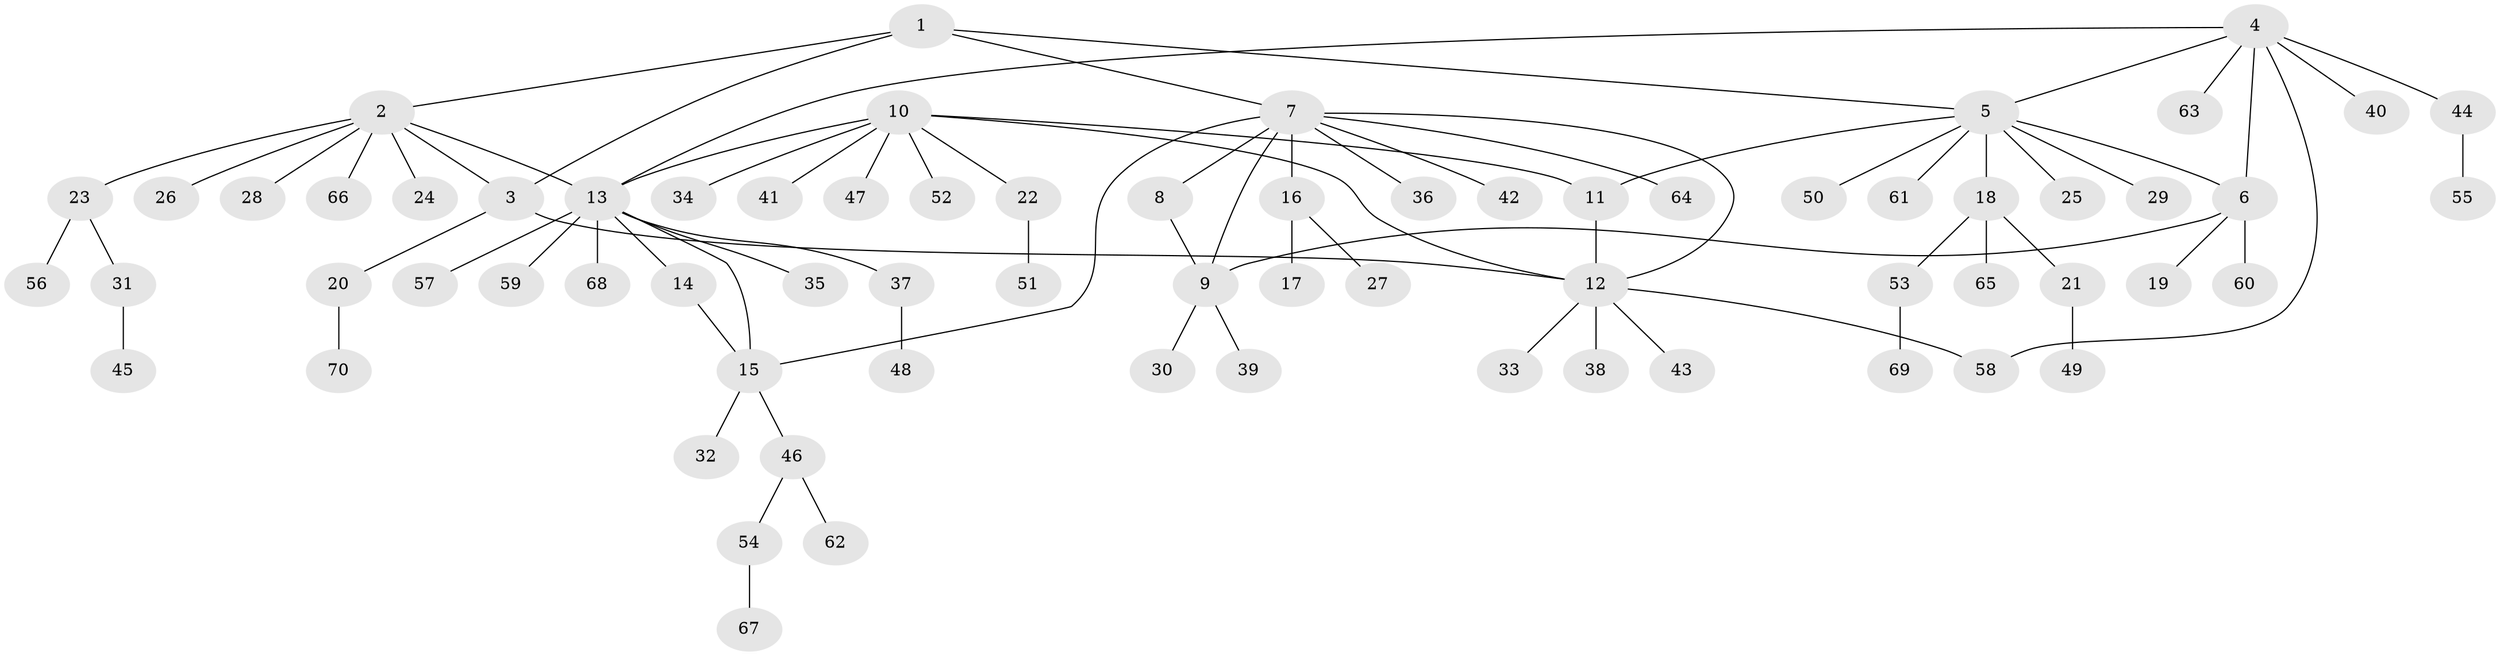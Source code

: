 // coarse degree distribution, {10: 0.02857142857142857, 5: 0.02857142857142857, 4: 0.02857142857142857, 6: 0.02857142857142857, 16: 0.02857142857142857, 1: 0.7142857142857143, 9: 0.02857142857142857, 3: 0.02857142857142857, 2: 0.08571428571428572}
// Generated by graph-tools (version 1.1) at 2025/19/03/04/25 18:19:48]
// undirected, 70 vertices, 81 edges
graph export_dot {
graph [start="1"]
  node [color=gray90,style=filled];
  1;
  2;
  3;
  4;
  5;
  6;
  7;
  8;
  9;
  10;
  11;
  12;
  13;
  14;
  15;
  16;
  17;
  18;
  19;
  20;
  21;
  22;
  23;
  24;
  25;
  26;
  27;
  28;
  29;
  30;
  31;
  32;
  33;
  34;
  35;
  36;
  37;
  38;
  39;
  40;
  41;
  42;
  43;
  44;
  45;
  46;
  47;
  48;
  49;
  50;
  51;
  52;
  53;
  54;
  55;
  56;
  57;
  58;
  59;
  60;
  61;
  62;
  63;
  64;
  65;
  66;
  67;
  68;
  69;
  70;
  1 -- 2;
  1 -- 3;
  1 -- 5;
  1 -- 7;
  2 -- 3;
  2 -- 13;
  2 -- 23;
  2 -- 24;
  2 -- 26;
  2 -- 28;
  2 -- 66;
  3 -- 12;
  3 -- 20;
  4 -- 5;
  4 -- 6;
  4 -- 13;
  4 -- 40;
  4 -- 44;
  4 -- 58;
  4 -- 63;
  5 -- 6;
  5 -- 11;
  5 -- 18;
  5 -- 25;
  5 -- 29;
  5 -- 50;
  5 -- 61;
  6 -- 9;
  6 -- 19;
  6 -- 60;
  7 -- 8;
  7 -- 9;
  7 -- 12;
  7 -- 15;
  7 -- 16;
  7 -- 36;
  7 -- 42;
  7 -- 64;
  8 -- 9;
  9 -- 30;
  9 -- 39;
  10 -- 11;
  10 -- 12;
  10 -- 13;
  10 -- 22;
  10 -- 34;
  10 -- 41;
  10 -- 47;
  10 -- 52;
  11 -- 12;
  12 -- 33;
  12 -- 38;
  12 -- 43;
  12 -- 58;
  13 -- 14;
  13 -- 15;
  13 -- 35;
  13 -- 37;
  13 -- 57;
  13 -- 59;
  13 -- 68;
  14 -- 15;
  15 -- 32;
  15 -- 46;
  16 -- 17;
  16 -- 27;
  18 -- 21;
  18 -- 53;
  18 -- 65;
  20 -- 70;
  21 -- 49;
  22 -- 51;
  23 -- 31;
  23 -- 56;
  31 -- 45;
  37 -- 48;
  44 -- 55;
  46 -- 54;
  46 -- 62;
  53 -- 69;
  54 -- 67;
}
